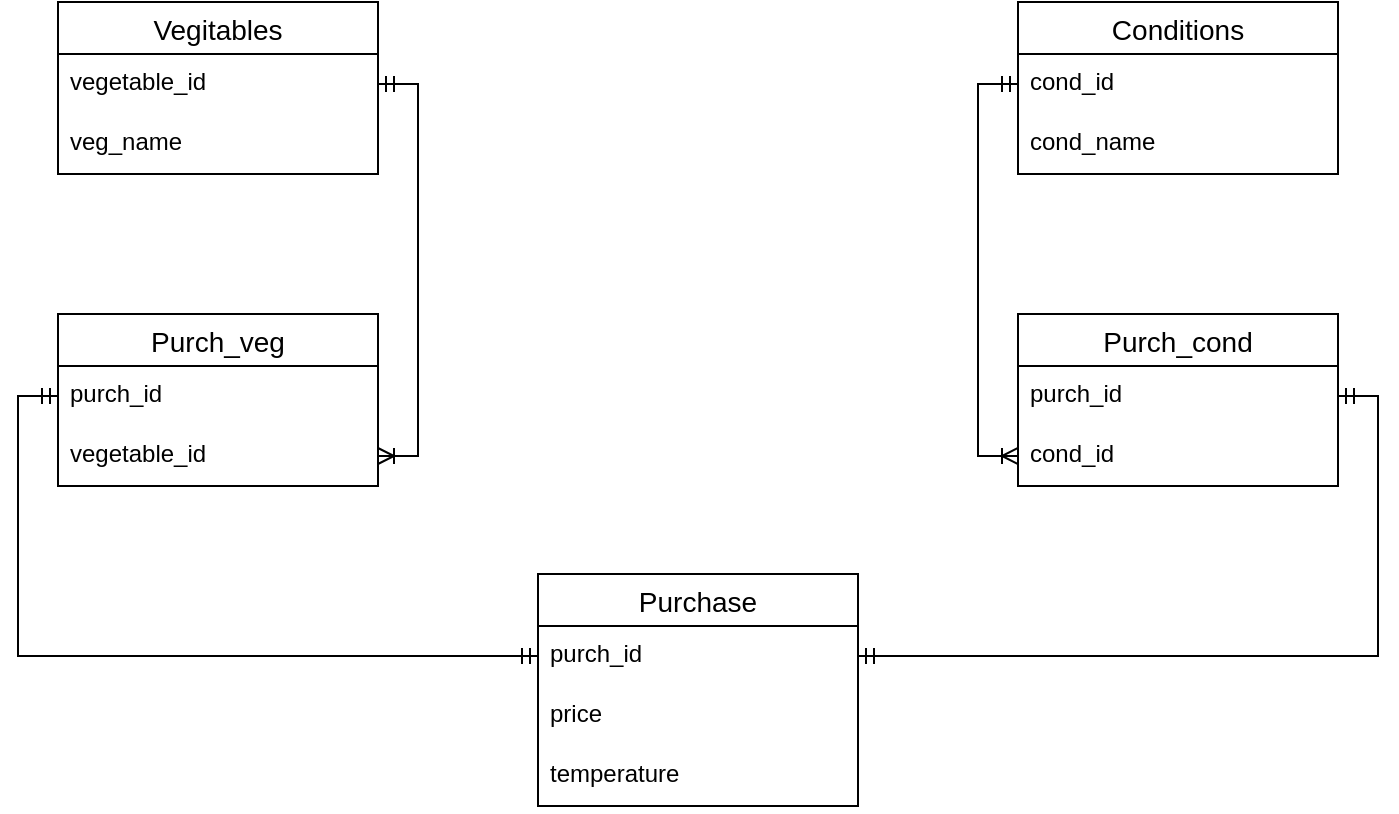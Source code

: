 <mxfile version="15.9.6" type="device"><diagram id="5obtWjYphZhVCIXndEB8" name="Page-1"><mxGraphModel dx="1038" dy="583" grid="1" gridSize="10" guides="1" tooltips="1" connect="1" arrows="1" fold="1" page="1" pageScale="1" pageWidth="827" pageHeight="1169" math="0" shadow="0"><root><mxCell id="0"/><mxCell id="1" parent="0"/><mxCell id="QJDUFRG9l2Iy9LtO-UBP-1" value="Vegitables" style="swimlane;fontStyle=0;childLayout=stackLayout;horizontal=1;startSize=26;horizontalStack=0;resizeParent=1;resizeParentMax=0;resizeLast=0;collapsible=1;marginBottom=0;align=center;fontSize=14;" parent="1" vertex="1"><mxGeometry x="110" y="30" width="160" height="86" as="geometry"/></mxCell><mxCell id="QJDUFRG9l2Iy9LtO-UBP-2" value="vegetable_id" style="text;strokeColor=none;fillColor=none;spacingLeft=4;spacingRight=4;overflow=hidden;rotatable=0;points=[[0,0.5],[1,0.5]];portConstraint=eastwest;fontSize=12;" parent="QJDUFRG9l2Iy9LtO-UBP-1" vertex="1"><mxGeometry y="26" width="160" height="30" as="geometry"/></mxCell><mxCell id="QJDUFRG9l2Iy9LtO-UBP-3" value="veg_name" style="text;strokeColor=none;fillColor=none;spacingLeft=4;spacingRight=4;overflow=hidden;rotatable=0;points=[[0,0.5],[1,0.5]];portConstraint=eastwest;fontSize=12;" parent="QJDUFRG9l2Iy9LtO-UBP-1" vertex="1"><mxGeometry y="56" width="160" height="30" as="geometry"/></mxCell><mxCell id="QJDUFRG9l2Iy9LtO-UBP-5" value="Conditions" style="swimlane;fontStyle=0;childLayout=stackLayout;horizontal=1;startSize=26;horizontalStack=0;resizeParent=1;resizeParentMax=0;resizeLast=0;collapsible=1;marginBottom=0;align=center;fontSize=14;" parent="1" vertex="1"><mxGeometry x="590" y="30" width="160" height="86" as="geometry"/></mxCell><mxCell id="QJDUFRG9l2Iy9LtO-UBP-6" value="cond_id" style="text;strokeColor=none;fillColor=none;spacingLeft=4;spacingRight=4;overflow=hidden;rotatable=0;points=[[0,0.5],[1,0.5]];portConstraint=eastwest;fontSize=12;" parent="QJDUFRG9l2Iy9LtO-UBP-5" vertex="1"><mxGeometry y="26" width="160" height="30" as="geometry"/></mxCell><mxCell id="QJDUFRG9l2Iy9LtO-UBP-7" value="cond_name" style="text;strokeColor=none;fillColor=none;spacingLeft=4;spacingRight=4;overflow=hidden;rotatable=0;points=[[0,0.5],[1,0.5]];portConstraint=eastwest;fontSize=12;" parent="QJDUFRG9l2Iy9LtO-UBP-5" vertex="1"><mxGeometry y="56" width="160" height="30" as="geometry"/></mxCell><mxCell id="QJDUFRG9l2Iy9LtO-UBP-9" value="Purch_veg" style="swimlane;fontStyle=0;childLayout=stackLayout;horizontal=1;startSize=26;horizontalStack=0;resizeParent=1;resizeParentMax=0;resizeLast=0;collapsible=1;marginBottom=0;align=center;fontSize=14;" parent="1" vertex="1"><mxGeometry x="110" y="186" width="160" height="86" as="geometry"/></mxCell><mxCell id="QJDUFRG9l2Iy9LtO-UBP-10" value="purch_id" style="text;strokeColor=none;fillColor=none;spacingLeft=4;spacingRight=4;overflow=hidden;rotatable=0;points=[[0,0.5],[1,0.5]];portConstraint=eastwest;fontSize=12;" parent="QJDUFRG9l2Iy9LtO-UBP-9" vertex="1"><mxGeometry y="26" width="160" height="30" as="geometry"/></mxCell><mxCell id="QJDUFRG9l2Iy9LtO-UBP-11" value="vegetable_id" style="text;strokeColor=none;fillColor=none;spacingLeft=4;spacingRight=4;overflow=hidden;rotatable=0;points=[[0,0.5],[1,0.5]];portConstraint=eastwest;fontSize=12;" parent="QJDUFRG9l2Iy9LtO-UBP-9" vertex="1"><mxGeometry y="56" width="160" height="30" as="geometry"/></mxCell><mxCell id="QJDUFRG9l2Iy9LtO-UBP-13" value="Purchase" style="swimlane;fontStyle=0;childLayout=stackLayout;horizontal=1;startSize=26;horizontalStack=0;resizeParent=1;resizeParentMax=0;resizeLast=0;collapsible=1;marginBottom=0;align=center;fontSize=14;" parent="1" vertex="1"><mxGeometry x="350" y="316" width="160" height="116" as="geometry"/></mxCell><mxCell id="QJDUFRG9l2Iy9LtO-UBP-14" value="purch_id" style="text;strokeColor=none;fillColor=none;spacingLeft=4;spacingRight=4;overflow=hidden;rotatable=0;points=[[0,0.5],[1,0.5]];portConstraint=eastwest;fontSize=12;" parent="QJDUFRG9l2Iy9LtO-UBP-13" vertex="1"><mxGeometry y="26" width="160" height="30" as="geometry"/></mxCell><mxCell id="QJDUFRG9l2Iy9LtO-UBP-15" value="price" style="text;strokeColor=none;fillColor=none;spacingLeft=4;spacingRight=4;overflow=hidden;rotatable=0;points=[[0,0.5],[1,0.5]];portConstraint=eastwest;fontSize=12;" parent="QJDUFRG9l2Iy9LtO-UBP-13" vertex="1"><mxGeometry y="56" width="160" height="30" as="geometry"/></mxCell><mxCell id="QJDUFRG9l2Iy9LtO-UBP-16" value="temperature&#10;" style="text;strokeColor=none;fillColor=none;spacingLeft=4;spacingRight=4;overflow=hidden;rotatable=0;points=[[0,0.5],[1,0.5]];portConstraint=eastwest;fontSize=12;" parent="QJDUFRG9l2Iy9LtO-UBP-13" vertex="1"><mxGeometry y="86" width="160" height="30" as="geometry"/></mxCell><mxCell id="QJDUFRG9l2Iy9LtO-UBP-17" value="Purch_cond" style="swimlane;fontStyle=0;childLayout=stackLayout;horizontal=1;startSize=26;horizontalStack=0;resizeParent=1;resizeParentMax=0;resizeLast=0;collapsible=1;marginBottom=0;align=center;fontSize=14;" parent="1" vertex="1"><mxGeometry x="590" y="186" width="160" height="86" as="geometry"/></mxCell><mxCell id="QJDUFRG9l2Iy9LtO-UBP-18" value="purch_id" style="text;strokeColor=none;fillColor=none;spacingLeft=4;spacingRight=4;overflow=hidden;rotatable=0;points=[[0,0.5],[1,0.5]];portConstraint=eastwest;fontSize=12;" parent="QJDUFRG9l2Iy9LtO-UBP-17" vertex="1"><mxGeometry y="26" width="160" height="30" as="geometry"/></mxCell><mxCell id="QJDUFRG9l2Iy9LtO-UBP-19" value="cond_id" style="text;strokeColor=none;fillColor=none;spacingLeft=4;spacingRight=4;overflow=hidden;rotatable=0;points=[[0,0.5],[1,0.5]];portConstraint=eastwest;fontSize=12;" parent="QJDUFRG9l2Iy9LtO-UBP-17" vertex="1"><mxGeometry y="56" width="160" height="30" as="geometry"/></mxCell><mxCell id="QJDUFRG9l2Iy9LtO-UBP-30" style="edgeStyle=orthogonalEdgeStyle;rounded=0;orthogonalLoop=1;jettySize=auto;html=1;exitX=0;exitY=0.5;exitDx=0;exitDy=0;entryX=0;entryY=0.5;entryDx=0;entryDy=0;endArrow=ERmandOne;endFill=0;startArrow=ERmandOne;startFill=0;" parent="1" source="QJDUFRG9l2Iy9LtO-UBP-14" target="QJDUFRG9l2Iy9LtO-UBP-10" edge="1"><mxGeometry relative="1" as="geometry"/></mxCell><mxCell id="QJDUFRG9l2Iy9LtO-UBP-32" style="edgeStyle=orthogonalEdgeStyle;rounded=0;orthogonalLoop=1;jettySize=auto;html=1;exitX=1;exitY=0.5;exitDx=0;exitDy=0;entryX=1;entryY=0.5;entryDx=0;entryDy=0;startArrow=ERmandOne;startFill=0;endArrow=ERmandOne;endFill=0;" parent="1" source="QJDUFRG9l2Iy9LtO-UBP-18" target="QJDUFRG9l2Iy9LtO-UBP-14" edge="1"><mxGeometry relative="1" as="geometry"/></mxCell><mxCell id="QJDUFRG9l2Iy9LtO-UBP-33" style="edgeStyle=orthogonalEdgeStyle;rounded=0;orthogonalLoop=1;jettySize=auto;html=1;exitX=0;exitY=0.5;exitDx=0;exitDy=0;entryX=0;entryY=0.5;entryDx=0;entryDy=0;startArrow=ERmandOne;startFill=0;endArrow=ERoneToMany;endFill=0;" parent="1" source="QJDUFRG9l2Iy9LtO-UBP-6" target="QJDUFRG9l2Iy9LtO-UBP-19" edge="1"><mxGeometry relative="1" as="geometry"/></mxCell><mxCell id="QJDUFRG9l2Iy9LtO-UBP-35" style="edgeStyle=orthogonalEdgeStyle;rounded=0;orthogonalLoop=1;jettySize=auto;html=1;exitX=1;exitY=0.5;exitDx=0;exitDy=0;entryX=1;entryY=0.5;entryDx=0;entryDy=0;startArrow=ERmandOne;startFill=0;endArrow=ERoneToMany;endFill=0;" parent="1" source="QJDUFRG9l2Iy9LtO-UBP-2" target="QJDUFRG9l2Iy9LtO-UBP-11" edge="1"><mxGeometry relative="1" as="geometry"/></mxCell></root></mxGraphModel></diagram></mxfile>